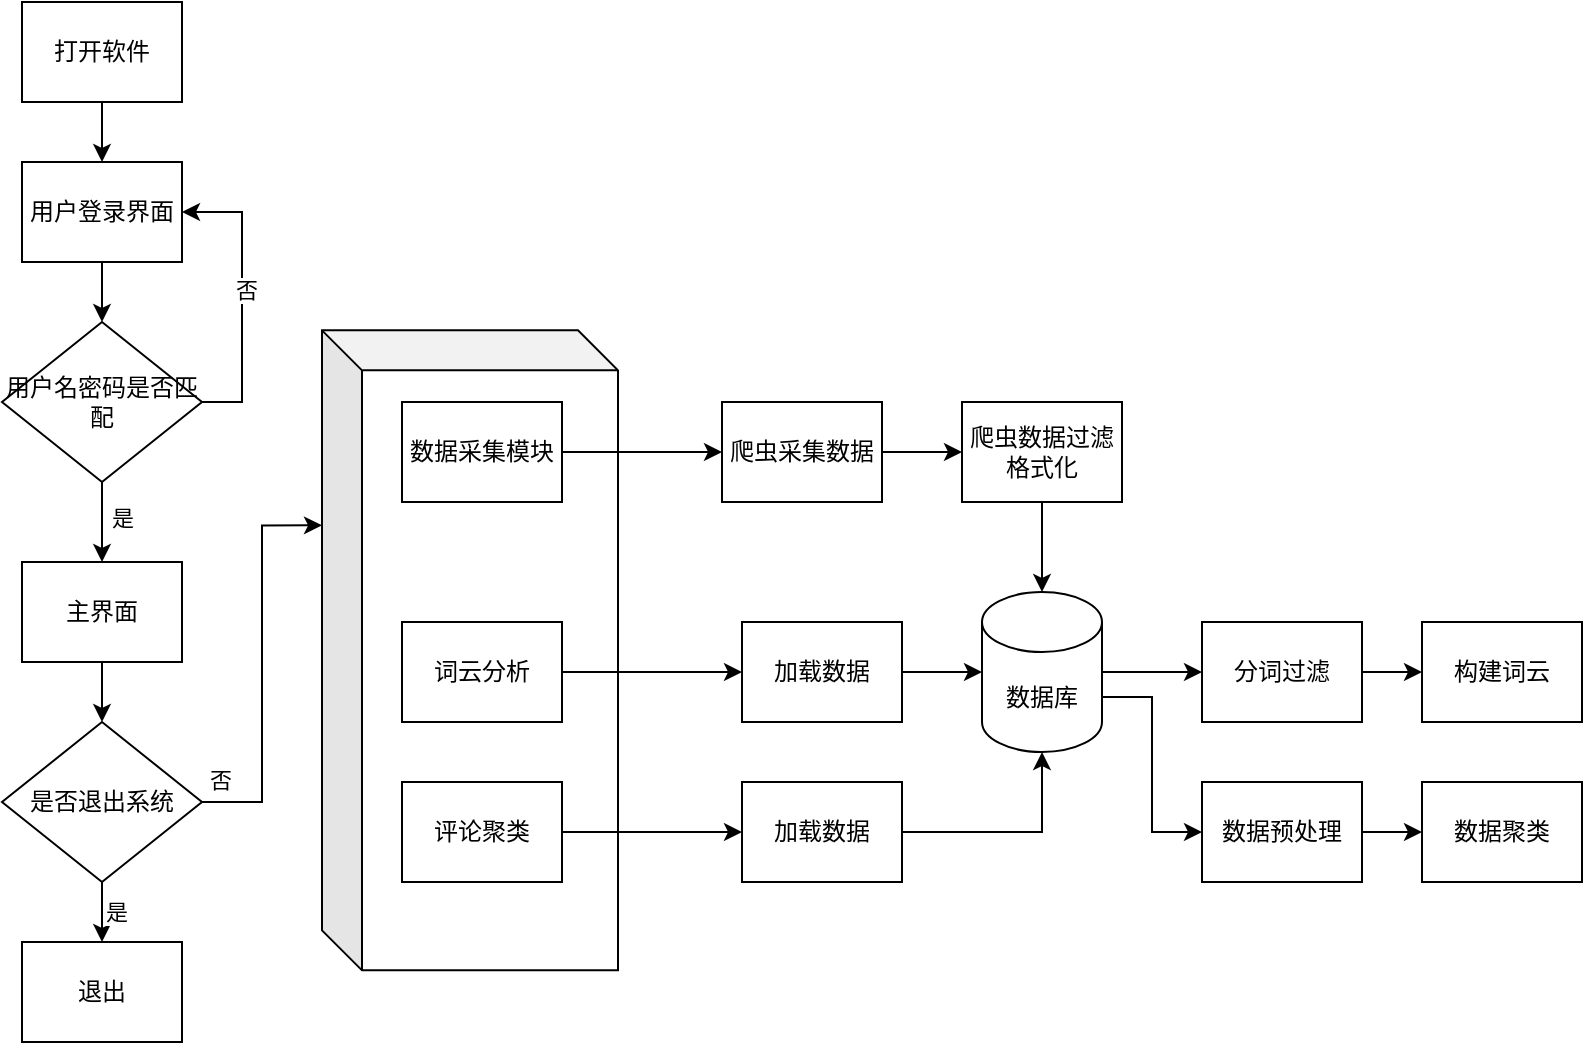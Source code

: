 <mxfile version="21.1.7" type="github">
  <diagram name="第 1 页" id="CS64Bk4b0ez6DxD_Rr9T">
    <mxGraphModel dx="1018" dy="530" grid="1" gridSize="10" guides="1" tooltips="1" connect="1" arrows="1" fold="1" page="1" pageScale="1" pageWidth="827" pageHeight="1169" background="none" math="0" shadow="0">
      <root>
        <mxCell id="0" />
        <mxCell id="1" parent="0" />
        <mxCell id="3w5I7WAEFjMPBjt8Ol1q-48" value="" style="shape=cube;whiteSpace=wrap;html=1;boundedLbl=1;backgroundOutline=1;darkOpacity=0.05;darkOpacity2=0.1;" vertex="1" parent="1">
          <mxGeometry x="190" y="204.17" width="148" height="320" as="geometry" />
        </mxCell>
        <mxCell id="3w5I7WAEFjMPBjt8Ol1q-7" style="edgeStyle=orthogonalEdgeStyle;rounded=0;orthogonalLoop=1;jettySize=auto;html=1;exitX=0.5;exitY=1;exitDx=0;exitDy=0;entryX=0.5;entryY=0;entryDx=0;entryDy=0;" edge="1" parent="1" source="3w5I7WAEFjMPBjt8Ol1q-1" target="3w5I7WAEFjMPBjt8Ol1q-2">
          <mxGeometry relative="1" as="geometry" />
        </mxCell>
        <mxCell id="3w5I7WAEFjMPBjt8Ol1q-1" value="打开软件" style="rounded=0;whiteSpace=wrap;html=1;" vertex="1" parent="1">
          <mxGeometry x="40" y="40" width="80" height="50" as="geometry" />
        </mxCell>
        <mxCell id="3w5I7WAEFjMPBjt8Ol1q-8" style="edgeStyle=orthogonalEdgeStyle;rounded=0;orthogonalLoop=1;jettySize=auto;html=1;exitX=0.5;exitY=1;exitDx=0;exitDy=0;entryX=0.5;entryY=0;entryDx=0;entryDy=0;" edge="1" parent="1" source="3w5I7WAEFjMPBjt8Ol1q-2" target="3w5I7WAEFjMPBjt8Ol1q-5">
          <mxGeometry relative="1" as="geometry" />
        </mxCell>
        <mxCell id="3w5I7WAEFjMPBjt8Ol1q-2" value="用户登录界面" style="rounded=0;whiteSpace=wrap;html=1;" vertex="1" parent="1">
          <mxGeometry x="40" y="120" width="80" height="50" as="geometry" />
        </mxCell>
        <mxCell id="3w5I7WAEFjMPBjt8Ol1q-9" style="edgeStyle=orthogonalEdgeStyle;rounded=0;orthogonalLoop=1;jettySize=auto;html=1;exitX=1;exitY=0.5;exitDx=0;exitDy=0;entryX=1;entryY=0.5;entryDx=0;entryDy=0;" edge="1" parent="1" source="3w5I7WAEFjMPBjt8Ol1q-5" target="3w5I7WAEFjMPBjt8Ol1q-2">
          <mxGeometry relative="1" as="geometry" />
        </mxCell>
        <mxCell id="3w5I7WAEFjMPBjt8Ol1q-10" value="否" style="edgeLabel;html=1;align=center;verticalAlign=middle;resizable=0;points=[];" vertex="1" connectable="0" parent="3w5I7WAEFjMPBjt8Ol1q-9">
          <mxGeometry x="0.05" y="-2" relative="1" as="geometry">
            <mxPoint as="offset" />
          </mxGeometry>
        </mxCell>
        <mxCell id="3w5I7WAEFjMPBjt8Ol1q-12" style="edgeStyle=orthogonalEdgeStyle;rounded=0;orthogonalLoop=1;jettySize=auto;html=1;exitX=0.5;exitY=1;exitDx=0;exitDy=0;entryX=0.5;entryY=0;entryDx=0;entryDy=0;" edge="1" parent="1" source="3w5I7WAEFjMPBjt8Ol1q-5" target="3w5I7WAEFjMPBjt8Ol1q-11">
          <mxGeometry relative="1" as="geometry" />
        </mxCell>
        <mxCell id="3w5I7WAEFjMPBjt8Ol1q-5" value="用户名密码是否匹配" style="rhombus;whiteSpace=wrap;html=1;" vertex="1" parent="1">
          <mxGeometry x="30" y="200" width="100" height="80" as="geometry" />
        </mxCell>
        <mxCell id="3w5I7WAEFjMPBjt8Ol1q-37" style="edgeStyle=orthogonalEdgeStyle;rounded=0;orthogonalLoop=1;jettySize=auto;html=1;exitX=0.5;exitY=1;exitDx=0;exitDy=0;entryX=0.5;entryY=0;entryDx=0;entryDy=0;" edge="1" parent="1" source="3w5I7WAEFjMPBjt8Ol1q-11" target="3w5I7WAEFjMPBjt8Ol1q-36">
          <mxGeometry relative="1" as="geometry" />
        </mxCell>
        <mxCell id="3w5I7WAEFjMPBjt8Ol1q-11" value="主界面" style="rounded=0;whiteSpace=wrap;html=1;" vertex="1" parent="1">
          <mxGeometry x="40" y="320" width="80" height="50" as="geometry" />
        </mxCell>
        <mxCell id="3w5I7WAEFjMPBjt8Ol1q-51" style="edgeStyle=orthogonalEdgeStyle;rounded=0;orthogonalLoop=1;jettySize=auto;html=1;exitX=1;exitY=0.5;exitDx=0;exitDy=0;entryX=0;entryY=0.5;entryDx=0;entryDy=0;" edge="1" parent="1" source="3w5I7WAEFjMPBjt8Ol1q-14" target="3w5I7WAEFjMPBjt8Ol1q-18">
          <mxGeometry relative="1" as="geometry" />
        </mxCell>
        <mxCell id="3w5I7WAEFjMPBjt8Ol1q-14" value="爬虫采集数据" style="rounded=0;whiteSpace=wrap;html=1;" vertex="1" parent="1">
          <mxGeometry x="390" y="240" width="80" height="50" as="geometry" />
        </mxCell>
        <mxCell id="3w5I7WAEFjMPBjt8Ol1q-54" style="edgeStyle=orthogonalEdgeStyle;rounded=0;orthogonalLoop=1;jettySize=auto;html=1;exitX=0.5;exitY=1;exitDx=0;exitDy=0;entryX=0.5;entryY=0;entryDx=0;entryDy=0;entryPerimeter=0;" edge="1" parent="1" source="3w5I7WAEFjMPBjt8Ol1q-18" target="3w5I7WAEFjMPBjt8Ol1q-52">
          <mxGeometry relative="1" as="geometry" />
        </mxCell>
        <mxCell id="3w5I7WAEFjMPBjt8Ol1q-18" value="爬虫数据过滤格式化" style="rounded=0;whiteSpace=wrap;html=1;" vertex="1" parent="1">
          <mxGeometry x="510" y="240" width="80" height="50" as="geometry" />
        </mxCell>
        <mxCell id="3w5I7WAEFjMPBjt8Ol1q-59" style="edgeStyle=orthogonalEdgeStyle;rounded=0;orthogonalLoop=1;jettySize=auto;html=1;exitX=1;exitY=0.5;exitDx=0;exitDy=0;entryX=0;entryY=0.5;entryDx=0;entryDy=0;" edge="1" parent="1" source="3w5I7WAEFjMPBjt8Ol1q-22" target="3w5I7WAEFjMPBjt8Ol1q-26">
          <mxGeometry relative="1" as="geometry" />
        </mxCell>
        <mxCell id="3w5I7WAEFjMPBjt8Ol1q-22" value="分词过滤" style="rounded=0;whiteSpace=wrap;html=1;" vertex="1" parent="1">
          <mxGeometry x="630" y="350" width="80" height="50" as="geometry" />
        </mxCell>
        <mxCell id="3w5I7WAEFjMPBjt8Ol1q-26" value="构建词云" style="rounded=0;whiteSpace=wrap;html=1;" vertex="1" parent="1">
          <mxGeometry x="740" y="350" width="80" height="50" as="geometry" />
        </mxCell>
        <mxCell id="3w5I7WAEFjMPBjt8Ol1q-61" style="edgeStyle=orthogonalEdgeStyle;rounded=0;orthogonalLoop=1;jettySize=auto;html=1;exitX=1;exitY=0.5;exitDx=0;exitDy=0;entryX=0;entryY=0.5;entryDx=0;entryDy=0;" edge="1" parent="1" source="3w5I7WAEFjMPBjt8Ol1q-29" target="3w5I7WAEFjMPBjt8Ol1q-30">
          <mxGeometry relative="1" as="geometry" />
        </mxCell>
        <mxCell id="3w5I7WAEFjMPBjt8Ol1q-29" value="数据预处理" style="rounded=0;whiteSpace=wrap;html=1;" vertex="1" parent="1">
          <mxGeometry x="630" y="430" width="80" height="50" as="geometry" />
        </mxCell>
        <mxCell id="3w5I7WAEFjMPBjt8Ol1q-30" value="数据聚类" style="rounded=0;whiteSpace=wrap;html=1;" vertex="1" parent="1">
          <mxGeometry x="740" y="430" width="80" height="50" as="geometry" />
        </mxCell>
        <mxCell id="3w5I7WAEFjMPBjt8Ol1q-39" style="edgeStyle=orthogonalEdgeStyle;rounded=0;orthogonalLoop=1;jettySize=auto;html=1;exitX=0.5;exitY=1;exitDx=0;exitDy=0;entryX=0.5;entryY=0;entryDx=0;entryDy=0;" edge="1" parent="1" source="3w5I7WAEFjMPBjt8Ol1q-36" target="3w5I7WAEFjMPBjt8Ol1q-38">
          <mxGeometry relative="1" as="geometry" />
        </mxCell>
        <mxCell id="3w5I7WAEFjMPBjt8Ol1q-49" style="edgeStyle=orthogonalEdgeStyle;rounded=0;orthogonalLoop=1;jettySize=auto;html=1;exitX=1;exitY=0.5;exitDx=0;exitDy=0;entryX=0;entryY=0;entryDx=0;entryDy=97.5;entryPerimeter=0;" edge="1" parent="1" source="3w5I7WAEFjMPBjt8Ol1q-36" target="3w5I7WAEFjMPBjt8Ol1q-48">
          <mxGeometry relative="1" as="geometry" />
        </mxCell>
        <mxCell id="3w5I7WAEFjMPBjt8Ol1q-36" value="是否退出系统" style="rhombus;whiteSpace=wrap;html=1;" vertex="1" parent="1">
          <mxGeometry x="30" y="400" width="100" height="80" as="geometry" />
        </mxCell>
        <mxCell id="3w5I7WAEFjMPBjt8Ol1q-38" value="退出" style="rounded=0;whiteSpace=wrap;html=1;" vertex="1" parent="1">
          <mxGeometry x="40" y="510" width="80" height="50" as="geometry" />
        </mxCell>
        <mxCell id="3w5I7WAEFjMPBjt8Ol1q-40" value="是" style="edgeLabel;html=1;align=center;verticalAlign=middle;resizable=0;points=[];" vertex="1" connectable="0" parent="1">
          <mxGeometry x="162" y="194.167" as="geometry">
            <mxPoint x="-72" y="104" as="offset" />
          </mxGeometry>
        </mxCell>
        <mxCell id="3w5I7WAEFjMPBjt8Ol1q-41" value="否" style="edgeLabel;html=1;align=center;verticalAlign=middle;resizable=0;points=[];" vertex="1" connectable="0" parent="1">
          <mxGeometry x="172" y="204.167" as="geometry">
            <mxPoint x="-33" y="225" as="offset" />
          </mxGeometry>
        </mxCell>
        <mxCell id="3w5I7WAEFjMPBjt8Ol1q-43" value="是" style="edgeLabel;html=1;align=center;verticalAlign=middle;resizable=0;points=[];" vertex="1" connectable="0" parent="1">
          <mxGeometry x="120" y="269.997" as="geometry">
            <mxPoint x="-33" y="225" as="offset" />
          </mxGeometry>
        </mxCell>
        <mxCell id="3w5I7WAEFjMPBjt8Ol1q-50" style="edgeStyle=orthogonalEdgeStyle;rounded=0;orthogonalLoop=1;jettySize=auto;html=1;exitX=1;exitY=0.5;exitDx=0;exitDy=0;entryX=0;entryY=0.5;entryDx=0;entryDy=0;" edge="1" parent="1" source="3w5I7WAEFjMPBjt8Ol1q-45" target="3w5I7WAEFjMPBjt8Ol1q-14">
          <mxGeometry relative="1" as="geometry" />
        </mxCell>
        <mxCell id="3w5I7WAEFjMPBjt8Ol1q-45" value="数据采集模块" style="rounded=0;whiteSpace=wrap;html=1;" vertex="1" parent="1">
          <mxGeometry x="230" y="240" width="80" height="50" as="geometry" />
        </mxCell>
        <mxCell id="3w5I7WAEFjMPBjt8Ol1q-55" style="edgeStyle=orthogonalEdgeStyle;rounded=0;orthogonalLoop=1;jettySize=auto;html=1;exitX=1;exitY=0.5;exitDx=0;exitDy=0;entryX=0;entryY=0.5;entryDx=0;entryDy=0;" edge="1" parent="1" source="3w5I7WAEFjMPBjt8Ol1q-46" target="3w5I7WAEFjMPBjt8Ol1q-53">
          <mxGeometry relative="1" as="geometry" />
        </mxCell>
        <mxCell id="3w5I7WAEFjMPBjt8Ol1q-46" value="词云分析" style="rounded=0;whiteSpace=wrap;html=1;" vertex="1" parent="1">
          <mxGeometry x="230" y="350" width="80" height="50" as="geometry" />
        </mxCell>
        <mxCell id="3w5I7WAEFjMPBjt8Ol1q-63" style="edgeStyle=orthogonalEdgeStyle;rounded=0;orthogonalLoop=1;jettySize=auto;html=1;exitX=1;exitY=0.5;exitDx=0;exitDy=0;entryX=0;entryY=0.5;entryDx=0;entryDy=0;" edge="1" parent="1" source="3w5I7WAEFjMPBjt8Ol1q-47" target="3w5I7WAEFjMPBjt8Ol1q-62">
          <mxGeometry relative="1" as="geometry" />
        </mxCell>
        <mxCell id="3w5I7WAEFjMPBjt8Ol1q-47" value="评论聚类" style="rounded=0;whiteSpace=wrap;html=1;" vertex="1" parent="1">
          <mxGeometry x="230" y="430" width="80" height="50" as="geometry" />
        </mxCell>
        <mxCell id="3w5I7WAEFjMPBjt8Ol1q-58" style="edgeStyle=orthogonalEdgeStyle;rounded=0;orthogonalLoop=1;jettySize=auto;html=1;exitX=1;exitY=0.5;exitDx=0;exitDy=0;exitPerimeter=0;entryX=0;entryY=0.5;entryDx=0;entryDy=0;" edge="1" parent="1" source="3w5I7WAEFjMPBjt8Ol1q-52" target="3w5I7WAEFjMPBjt8Ol1q-22">
          <mxGeometry relative="1" as="geometry" />
        </mxCell>
        <mxCell id="3w5I7WAEFjMPBjt8Ol1q-60" style="edgeStyle=orthogonalEdgeStyle;rounded=0;orthogonalLoop=1;jettySize=auto;html=1;exitX=1;exitY=0;exitDx=0;exitDy=52.5;exitPerimeter=0;entryX=0;entryY=0.5;entryDx=0;entryDy=0;" edge="1" parent="1" source="3w5I7WAEFjMPBjt8Ol1q-52" target="3w5I7WAEFjMPBjt8Ol1q-29">
          <mxGeometry relative="1" as="geometry" />
        </mxCell>
        <mxCell id="3w5I7WAEFjMPBjt8Ol1q-52" value="数据库" style="shape=cylinder3;whiteSpace=wrap;html=1;boundedLbl=1;backgroundOutline=1;size=15;" vertex="1" parent="1">
          <mxGeometry x="520" y="335" width="60" height="80" as="geometry" />
        </mxCell>
        <mxCell id="3w5I7WAEFjMPBjt8Ol1q-57" style="edgeStyle=orthogonalEdgeStyle;rounded=0;orthogonalLoop=1;jettySize=auto;html=1;exitX=1;exitY=0.5;exitDx=0;exitDy=0;entryX=0;entryY=0.5;entryDx=0;entryDy=0;entryPerimeter=0;" edge="1" parent="1" source="3w5I7WAEFjMPBjt8Ol1q-53" target="3w5I7WAEFjMPBjt8Ol1q-52">
          <mxGeometry relative="1" as="geometry" />
        </mxCell>
        <mxCell id="3w5I7WAEFjMPBjt8Ol1q-53" value="加载数据" style="rounded=0;whiteSpace=wrap;html=1;" vertex="1" parent="1">
          <mxGeometry x="400" y="350" width="80" height="50" as="geometry" />
        </mxCell>
        <mxCell id="3w5I7WAEFjMPBjt8Ol1q-64" style="edgeStyle=orthogonalEdgeStyle;rounded=0;orthogonalLoop=1;jettySize=auto;html=1;exitX=1;exitY=0.5;exitDx=0;exitDy=0;entryX=0.5;entryY=1;entryDx=0;entryDy=0;entryPerimeter=0;" edge="1" parent="1" source="3w5I7WAEFjMPBjt8Ol1q-62" target="3w5I7WAEFjMPBjt8Ol1q-52">
          <mxGeometry relative="1" as="geometry" />
        </mxCell>
        <mxCell id="3w5I7WAEFjMPBjt8Ol1q-62" value="加载数据" style="rounded=0;whiteSpace=wrap;html=1;" vertex="1" parent="1">
          <mxGeometry x="400" y="430" width="80" height="50" as="geometry" />
        </mxCell>
      </root>
    </mxGraphModel>
  </diagram>
</mxfile>
